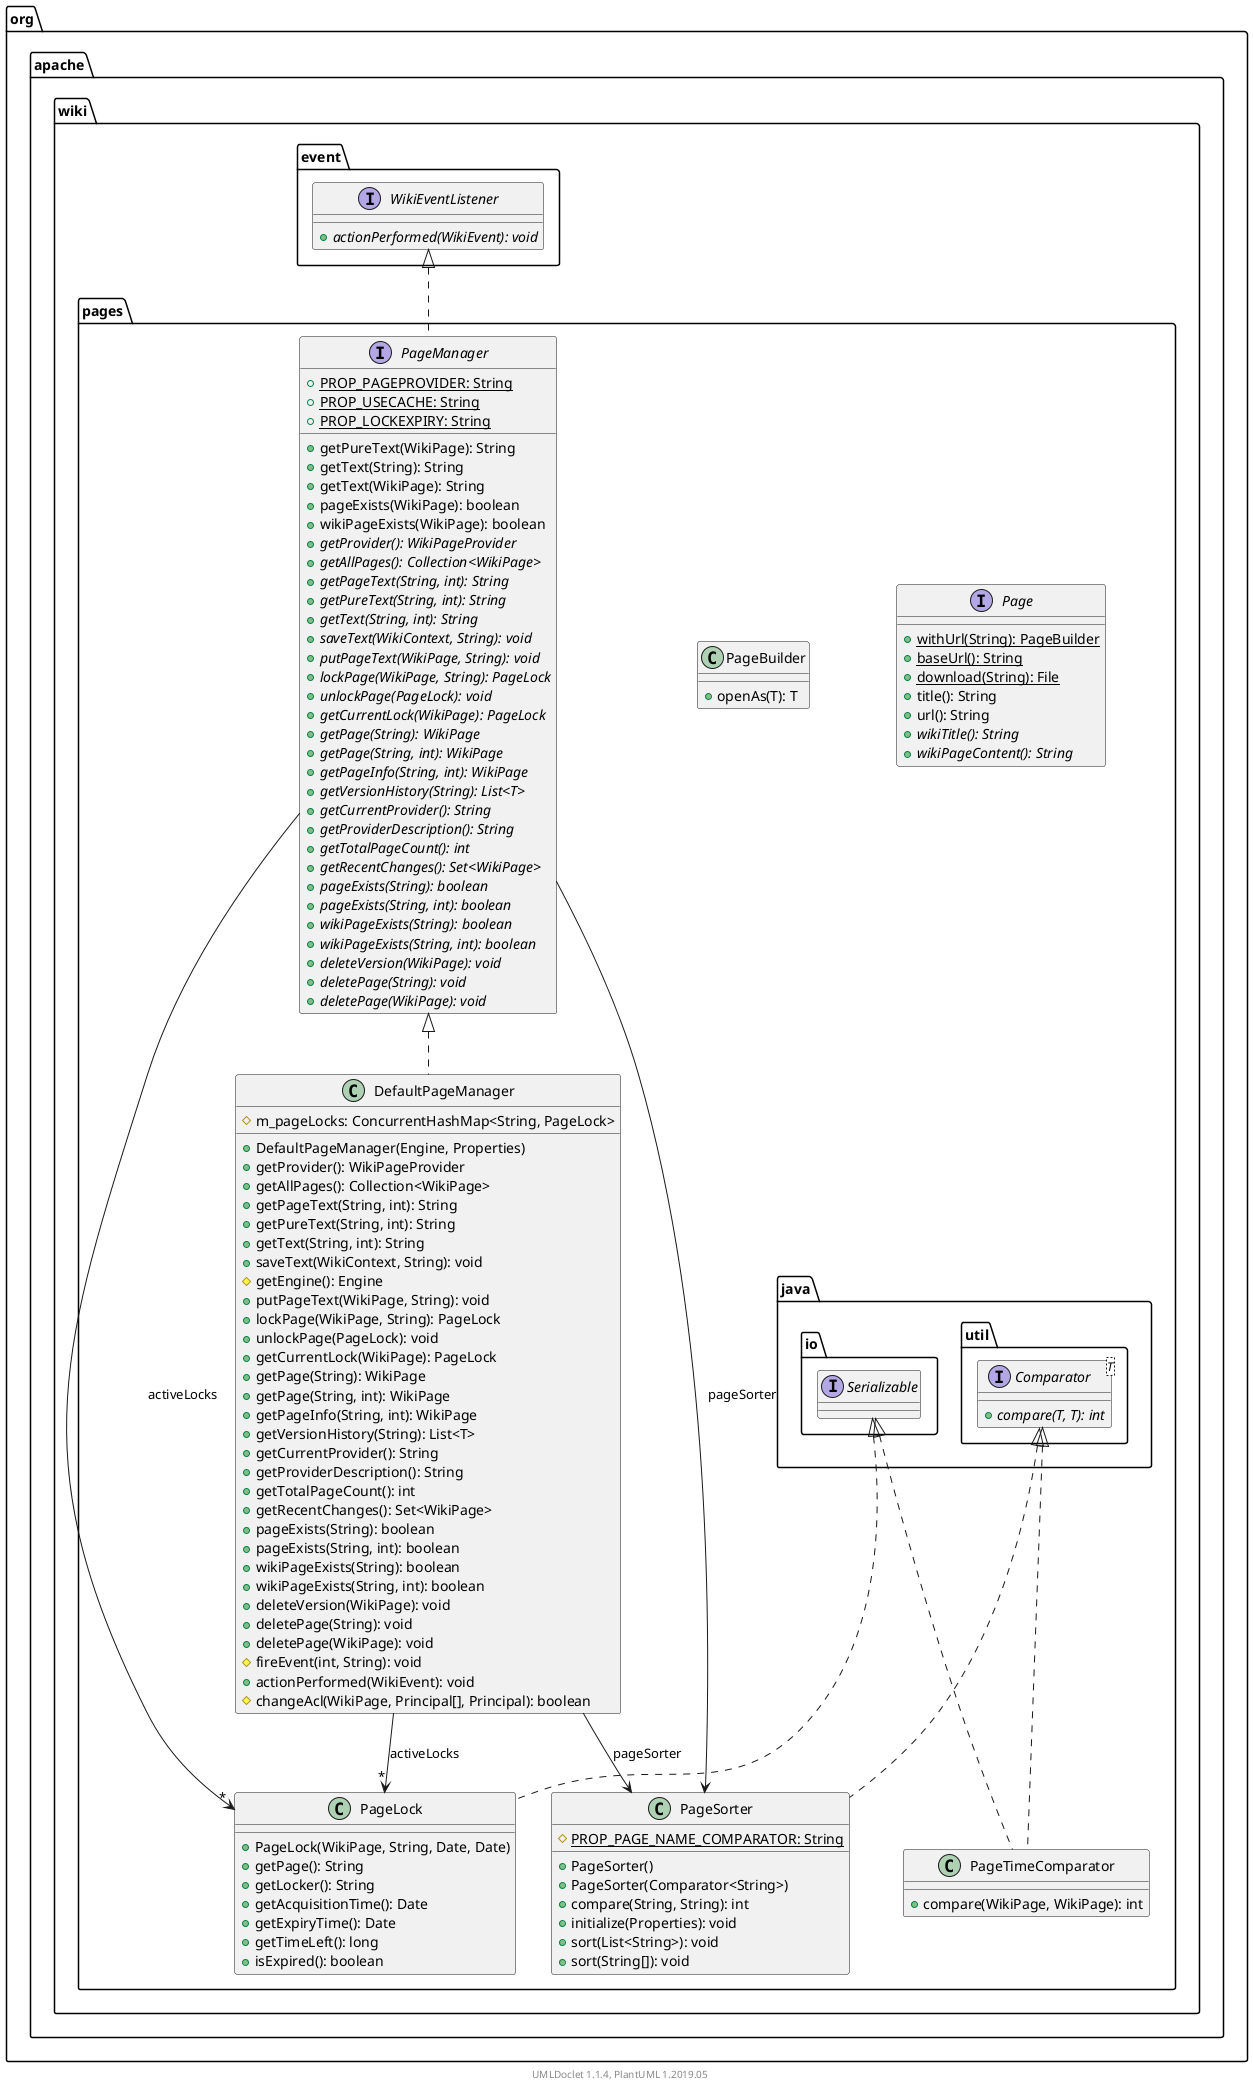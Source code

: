 @startuml

    namespace org.apache.wiki.pages {

        interface Page [[Page.html]] {
            {static} +withUrl(String): PageBuilder
            {static} +baseUrl(): String
            {static} +download(String): File
            +title(): String
            +url(): String
            {abstract} +wikiTitle(): String
            {abstract} +wikiPageContent(): String
        }

        class PageBuilder [[PageBuilder.html]] {
            +openAs(T): T
        }

        class PageLock [[PageLock.html]] {
            +PageLock(WikiPage, String, Date, Date)
            +getPage(): String
            +getLocker(): String
            +getAcquisitionTime(): Date
            +getExpiryTime(): Date
            +getTimeLeft(): long
            +isExpired(): boolean
        }

        class PageTimeComparator [[PageTimeComparator.html]] {
            +compare(WikiPage, WikiPage): int
        }

        class DefaultPageManager [[DefaultPageManager.html]] {
            #m_pageLocks: ConcurrentHashMap<String, PageLock>
            +DefaultPageManager(Engine, Properties)
            +getProvider(): WikiPageProvider
            +getAllPages(): Collection<WikiPage>
            +getPageText(String, int): String
            +getPureText(String, int): String
            +getText(String, int): String
            +saveText(WikiContext, String): void
            #getEngine(): Engine
            +putPageText(WikiPage, String): void
            +lockPage(WikiPage, String): PageLock
            +unlockPage(PageLock): void
            +getCurrentLock(WikiPage): PageLock
            +getPage(String): WikiPage
            +getPage(String, int): WikiPage
            +getPageInfo(String, int): WikiPage
            +getVersionHistory(String): List<T>
            +getCurrentProvider(): String
            +getProviderDescription(): String
            +getTotalPageCount(): int
            +getRecentChanges(): Set<WikiPage>
            +pageExists(String): boolean
            +pageExists(String, int): boolean
            +wikiPageExists(String): boolean
            +wikiPageExists(String, int): boolean
            +deleteVersion(WikiPage): void
            +deletePage(String): void
            +deletePage(WikiPage): void
            #fireEvent(int, String): void
            +actionPerformed(WikiEvent): void
            #changeAcl(WikiPage, Principal[], Principal): boolean
        }

        class PageSorter [[PageSorter.html]] {
            {static} #PROP_PAGE_NAME_COMPARATOR: String
            +PageSorter()
            +PageSorter(Comparator<String>)
            +compare(String, String): int
            +initialize(Properties): void
            +sort(List<String>): void
            +sort(String[]): void
        }

        interface PageManager [[PageManager.html]] {
            {static} +PROP_PAGEPROVIDER: String
            {static} +PROP_USECACHE: String
            {static} +PROP_LOCKEXPIRY: String
            +getPureText(WikiPage): String
            +getText(String): String
            +getText(WikiPage): String
            +pageExists(WikiPage): boolean
            +wikiPageExists(WikiPage): boolean
            {abstract} +getProvider(): WikiPageProvider
            {abstract} +getAllPages(): Collection<WikiPage>
            {abstract} +getPageText(String, int): String
            {abstract} +getPureText(String, int): String
            {abstract} +getText(String, int): String
            {abstract} +saveText(WikiContext, String): void
            {abstract} +putPageText(WikiPage, String): void
            {abstract} +lockPage(WikiPage, String): PageLock
            {abstract} +unlockPage(PageLock): void
            {abstract} +getCurrentLock(WikiPage): PageLock
            {abstract} +getPage(String): WikiPage
            {abstract} +getPage(String, int): WikiPage
            {abstract} +getPageInfo(String, int): WikiPage
            {abstract} +getVersionHistory(String): List<T>
            {abstract} +getCurrentProvider(): String
            {abstract} +getProviderDescription(): String
            {abstract} +getTotalPageCount(): int
            {abstract} +getRecentChanges(): Set<WikiPage>
            {abstract} +pageExists(String): boolean
            {abstract} +pageExists(String, int): boolean
            {abstract} +wikiPageExists(String): boolean
            {abstract} +wikiPageExists(String, int): boolean
            {abstract} +deleteVersion(WikiPage): void
            {abstract} +deletePage(String): void
            {abstract} +deletePage(WikiPage): void
        }

        interface java.io.Serializable
        java.io.Serializable <|.. PageLock

        interface java.util.Comparator<T> {
            {abstract} +compare(T, T): int
        }
        java.util.Comparator <|.. PageTimeComparator

        java.io.Serializable <|.. PageTimeComparator

        PageManager <|.. DefaultPageManager

        java.util.Comparator <|.. PageSorter

        interface org.apache.wiki.event.WikiEventListener {
            {abstract} +actionPerformed(WikiEvent): void
        }
        org.apache.wiki.event.WikiEventListener <|.. PageManager

        DefaultPageManager --> "*" PageLock: activeLocks

        DefaultPageManager --> PageSorter: pageSorter

        PageManager --> "*" PageLock: activeLocks

        PageManager --> PageSorter: pageSorter

    }


    center footer UMLDoclet 1.1.4, PlantUML 1.2019.05
@enduml
